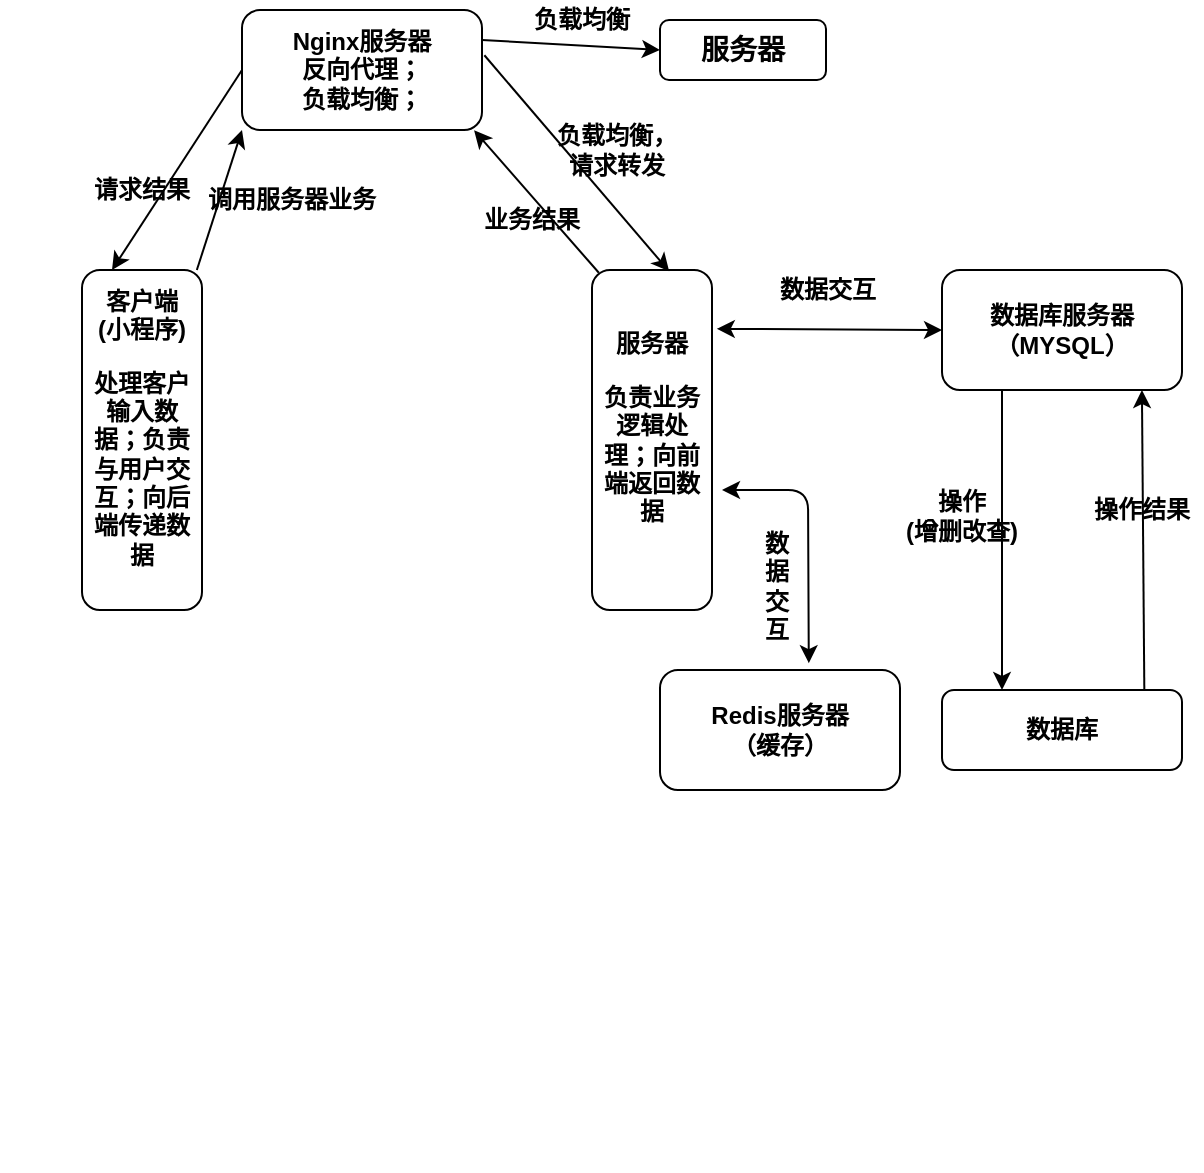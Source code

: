 <mxfile version="10.6.7" type="github"><diagram id="wL1jBX-TmyDrksqA9vEL" name="ç¬¬ 1 é¡µ"><mxGraphModel dx="1476" dy="1744" grid="1" gridSize="10" guides="1" tooltips="1" connect="1" arrows="1" fold="1" page="1" pageScale="1" pageWidth="827" pageHeight="1169" math="0" shadow="0"><root><mxCell id="0"/><mxCell id="1" parent="0"/><mxCell id="sZW_5E2e72k2Tj-YHlTt-91" value="" style="whiteSpace=wrap;html=1;aspect=fixed;" parent="1" vertex="1"><mxGeometry x="20" y="40" as="geometry"/></mxCell><mxCell id="sZW_5E2e72k2Tj-YHlTt-93" value="&lt;b&gt;客户端&lt;br&gt;(小程序)&lt;br&gt;&lt;/b&gt;&lt;p&gt;&lt;b&gt;&lt;span&gt;&lt;font face=&quot;宋体&quot;&gt;处理客户输入数据&lt;/font&gt;&lt;/span&gt;&lt;span&gt;&lt;font face=&quot;宋体&quot;&gt;；&lt;/font&gt;&lt;/span&gt;&lt;span&gt;&lt;font face=&quot;宋体&quot;&gt;负责与用户交互；向后端传递数据&lt;/font&gt;&lt;/span&gt;&lt;/b&gt;&lt;/p&gt;" style="rounded=1;whiteSpace=wrap;html=1;direction=south;" parent="1" vertex="1"><mxGeometry x="60" y="-410" width="60" height="170" as="geometry"/></mxCell><mxCell id="sZW_5E2e72k2Tj-YHlTt-94" value="&lt;b&gt;服务器&lt;br&gt;&lt;/b&gt;&lt;p&gt;&lt;b&gt;&lt;span&gt;&lt;font face=&quot;宋体&quot;&gt;负责业务逻辑处理&lt;/font&gt;&lt;/span&gt;&lt;span&gt;&lt;font face=&quot;宋体&quot;&gt;；&lt;/font&gt;&lt;/span&gt;&lt;span&gt;&lt;font face=&quot;宋体&quot;&gt;向前端返回数据&lt;/font&gt;&lt;/span&gt;&lt;/b&gt;&lt;/p&gt;" style="rounded=1;whiteSpace=wrap;html=1;direction=south;" parent="1" vertex="1"><mxGeometry x="315" y="-410" width="60" height="170" as="geometry"/></mxCell><mxCell id="sZW_5E2e72k2Tj-YHlTt-99" value="&lt;b&gt;数据库服务器（MYSQL）&lt;/b&gt;" style="rounded=1;whiteSpace=wrap;html=1;" parent="1" vertex="1"><mxGeometry x="490" y="-410" width="120" height="60" as="geometry"/></mxCell><mxCell id="sZW_5E2e72k2Tj-YHlTt-100" value="&lt;b&gt;数据库&lt;/b&gt;" style="rounded=1;whiteSpace=wrap;html=1;" parent="1" vertex="1"><mxGeometry x="490" y="-200" width="120" height="40" as="geometry"/></mxCell><mxCell id="sZW_5E2e72k2Tj-YHlTt-101" value="" style="endArrow=classic;html=1;exitX=0.25;exitY=1;exitDx=0;exitDy=0;entryX=0.25;entryY=0;entryDx=0;entryDy=0;" parent="1" source="sZW_5E2e72k2Tj-YHlTt-99" target="sZW_5E2e72k2Tj-YHlTt-100" edge="1"><mxGeometry width="50" height="50" relative="1" as="geometry"><mxPoint x="60" y="-160" as="sourcePoint"/><mxPoint x="110" y="-210" as="targetPoint"/></mxGeometry></mxCell><mxCell id="sZW_5E2e72k2Tj-YHlTt-102" value="&lt;b&gt;操作&lt;br&gt;(增删改查)&lt;/b&gt;" style="text;html=1;strokeColor=none;fillColor=none;align=center;verticalAlign=middle;whiteSpace=wrap;rounded=0;" parent="1" vertex="1"><mxGeometry x="470" y="-325" width="60" height="75" as="geometry"/></mxCell><mxCell id="sZW_5E2e72k2Tj-YHlTt-103" value="" style="endArrow=classic;html=1;entryX=0.833;entryY=1;entryDx=0;entryDy=0;entryPerimeter=0;exitX=0.843;exitY=-0.005;exitDx=0;exitDy=0;exitPerimeter=0;" parent="1" source="sZW_5E2e72k2Tj-YHlTt-100" target="sZW_5E2e72k2Tj-YHlTt-99" edge="1"><mxGeometry width="50" height="50" relative="1" as="geometry"><mxPoint x="60" y="-160" as="sourcePoint"/><mxPoint x="110" y="-210" as="targetPoint"/></mxGeometry></mxCell><mxCell id="sZW_5E2e72k2Tj-YHlTt-104" value="&lt;b&gt;操作结果&lt;/b&gt;" style="text;html=1;strokeColor=none;fillColor=none;align=center;verticalAlign=middle;whiteSpace=wrap;rounded=0;" parent="1" vertex="1"><mxGeometry x="560" y="-300" width="60" height="20" as="geometry"/></mxCell><mxCell id="sZW_5E2e72k2Tj-YHlTt-105" value="" style="endArrow=classic;startArrow=classic;html=1;entryX=0;entryY=0.5;entryDx=0;entryDy=0;exitX=0.173;exitY=-0.04;exitDx=0;exitDy=0;exitPerimeter=0;" parent="1" source="sZW_5E2e72k2Tj-YHlTt-94" target="sZW_5E2e72k2Tj-YHlTt-99" edge="1"><mxGeometry width="50" height="50" relative="1" as="geometry"><mxPoint x="310" y="-380" as="sourcePoint"/><mxPoint x="110" y="-210" as="targetPoint"/></mxGeometry></mxCell><mxCell id="sZW_5E2e72k2Tj-YHlTt-106" value="&lt;b&gt;数据交互&lt;/b&gt;" style="text;html=1;strokeColor=none;fillColor=none;align=center;verticalAlign=middle;whiteSpace=wrap;rounded=0;" parent="1" vertex="1"><mxGeometry x="397.5" y="-410" width="70" height="20" as="geometry"/></mxCell><mxCell id="sZW_5E2e72k2Tj-YHlTt-107" value="&lt;b&gt;Redis服务器&lt;br&gt;（缓存）&lt;/b&gt;&lt;br&gt;" style="rounded=1;whiteSpace=wrap;html=1;" parent="1" vertex="1"><mxGeometry x="349" y="-210" width="120" height="60" as="geometry"/></mxCell><mxCell id="sZW_5E2e72k2Tj-YHlTt-108" value="" style="endArrow=classic;startArrow=classic;html=1;exitX=0.62;exitY=-0.057;exitDx=0;exitDy=0;exitPerimeter=0;" parent="1" source="sZW_5E2e72k2Tj-YHlTt-107" edge="1"><mxGeometry width="50" height="50" relative="1" as="geometry"><mxPoint x="390" y="-300" as="sourcePoint"/><mxPoint x="380" y="-300" as="targetPoint"/><Array as="points"><mxPoint x="423" y="-300"/></Array></mxGeometry></mxCell><mxCell id="sZW_5E2e72k2Tj-YHlTt-110" value="&lt;b&gt;数据交互&lt;/b&gt;" style="text;html=1;strokeColor=none;fillColor=none;align=center;verticalAlign=middle;whiteSpace=wrap;rounded=0;" parent="1" vertex="1"><mxGeometry x="395" y="-282" width="25" height="60" as="geometry"/></mxCell><mxCell id="sZW_5E2e72k2Tj-YHlTt-112" value="&lt;b&gt;Nginx服务器&lt;br&gt;反向代理；&lt;br&gt;负载均衡；&lt;/b&gt;&lt;br&gt;" style="rounded=1;whiteSpace=wrap;html=1;" parent="1" vertex="1"><mxGeometry x="140" y="-540" width="120" height="60" as="geometry"/></mxCell><mxCell id="sZW_5E2e72k2Tj-YHlTt-114" value="" style="endArrow=classic;html=1;entryX=0;entryY=1;entryDx=0;entryDy=0;entryPerimeter=0;" parent="1" source="sZW_5E2e72k2Tj-YHlTt-93" target="sZW_5E2e72k2Tj-YHlTt-112" edge="1"><mxGeometry width="50" height="50" relative="1" as="geometry"><mxPoint x="60" y="-80" as="sourcePoint"/><mxPoint x="110" y="-130" as="targetPoint"/></mxGeometry></mxCell><mxCell id="sZW_5E2e72k2Tj-YHlTt-115" value="&lt;b&gt;调用服务器业务&lt;/b&gt;" style="text;html=1;strokeColor=none;fillColor=none;align=center;verticalAlign=middle;whiteSpace=wrap;rounded=0;" parent="1" vertex="1"><mxGeometry x="110" y="-460" width="110" height="30" as="geometry"/></mxCell><mxCell id="sZW_5E2e72k2Tj-YHlTt-116" value="" style="endArrow=classic;html=1;entryX=0.004;entryY=0.357;entryDx=0;entryDy=0;entryPerimeter=0;exitX=1.01;exitY=0.377;exitDx=0;exitDy=0;exitPerimeter=0;" parent="1" source="sZW_5E2e72k2Tj-YHlTt-112" target="sZW_5E2e72k2Tj-YHlTt-94" edge="1"><mxGeometry width="50" height="50" relative="1" as="geometry"><mxPoint x="60" y="-80" as="sourcePoint"/><mxPoint x="110" y="-130" as="targetPoint"/></mxGeometry></mxCell><mxCell id="sZW_5E2e72k2Tj-YHlTt-118" value="&lt;b&gt;&lt;font style=&quot;font-size: 14px&quot;&gt;服务器&lt;/font&gt;&lt;/b&gt;" style="rounded=1;whiteSpace=wrap;html=1;" parent="1" vertex="1"><mxGeometry x="349" y="-535" width="83" height="30" as="geometry"/></mxCell><mxCell id="sZW_5E2e72k2Tj-YHlTt-119" value="" style="endArrow=classic;html=1;entryX=0;entryY=0.5;entryDx=0;entryDy=0;exitX=1;exitY=0.25;exitDx=0;exitDy=0;" parent="1" source="sZW_5E2e72k2Tj-YHlTt-112" target="sZW_5E2e72k2Tj-YHlTt-118" edge="1"><mxGeometry width="50" height="50" relative="1" as="geometry"><mxPoint x="270" y="-520" as="sourcePoint"/><mxPoint x="110" y="-130" as="targetPoint"/></mxGeometry></mxCell><mxCell id="sZW_5E2e72k2Tj-YHlTt-120" value="&lt;b&gt;负载均衡，请求转发&lt;/b&gt;" style="text;html=1;strokeColor=none;fillColor=none;align=center;verticalAlign=middle;whiteSpace=wrap;rounded=0;" parent="1" vertex="1"><mxGeometry x="295" y="-490" width="65" height="40" as="geometry"/></mxCell><mxCell id="sZW_5E2e72k2Tj-YHlTt-121" value="&lt;b&gt;负载均衡&lt;/b&gt;" style="text;html=1;strokeColor=none;fillColor=none;align=center;verticalAlign=middle;whiteSpace=wrap;rounded=0;" parent="1" vertex="1"><mxGeometry x="285" y="-545" width="50" height="20" as="geometry"/></mxCell><mxCell id="sZW_5E2e72k2Tj-YHlTt-122" value="" style="endArrow=classic;html=1;exitX=0.008;exitY=0.943;exitDx=0;exitDy=0;exitPerimeter=0;entryX=0.967;entryY=1.003;entryDx=0;entryDy=0;entryPerimeter=0;" parent="1" source="sZW_5E2e72k2Tj-YHlTt-94" target="sZW_5E2e72k2Tj-YHlTt-112" edge="1"><mxGeometry width="50" height="50" relative="1" as="geometry"><mxPoint x="60" y="-80" as="sourcePoint"/><mxPoint x="270" y="-480" as="targetPoint"/></mxGeometry></mxCell><mxCell id="sZW_5E2e72k2Tj-YHlTt-123" value="&lt;b&gt;请求结果&lt;/b&gt;" style="text;html=1;strokeColor=none;fillColor=none;align=center;verticalAlign=middle;whiteSpace=wrap;rounded=0;" parent="1" vertex="1"><mxGeometry x="60" y="-460" width="60" height="20" as="geometry"/></mxCell><mxCell id="sZW_5E2e72k2Tj-YHlTt-124" value="&lt;b&gt;业务结果&lt;/b&gt;" style="text;html=1;strokeColor=none;fillColor=none;align=center;verticalAlign=middle;whiteSpace=wrap;rounded=0;" parent="1" vertex="1"><mxGeometry x="260" y="-450" width="50" height="30" as="geometry"/></mxCell><mxCell id="sZW_5E2e72k2Tj-YHlTt-126" value="" style="endArrow=classic;html=1;entryX=0;entryY=0.75;entryDx=0;entryDy=0;exitX=0;exitY=0.5;exitDx=0;exitDy=0;" parent="1" source="sZW_5E2e72k2Tj-YHlTt-112" target="sZW_5E2e72k2Tj-YHlTt-93" edge="1"><mxGeometry width="50" height="50" relative="1" as="geometry"><mxPoint x="60" y="-80" as="sourcePoint"/><mxPoint x="110" y="-130" as="targetPoint"/></mxGeometry></mxCell></root></mxGraphModel></diagram></mxfile>